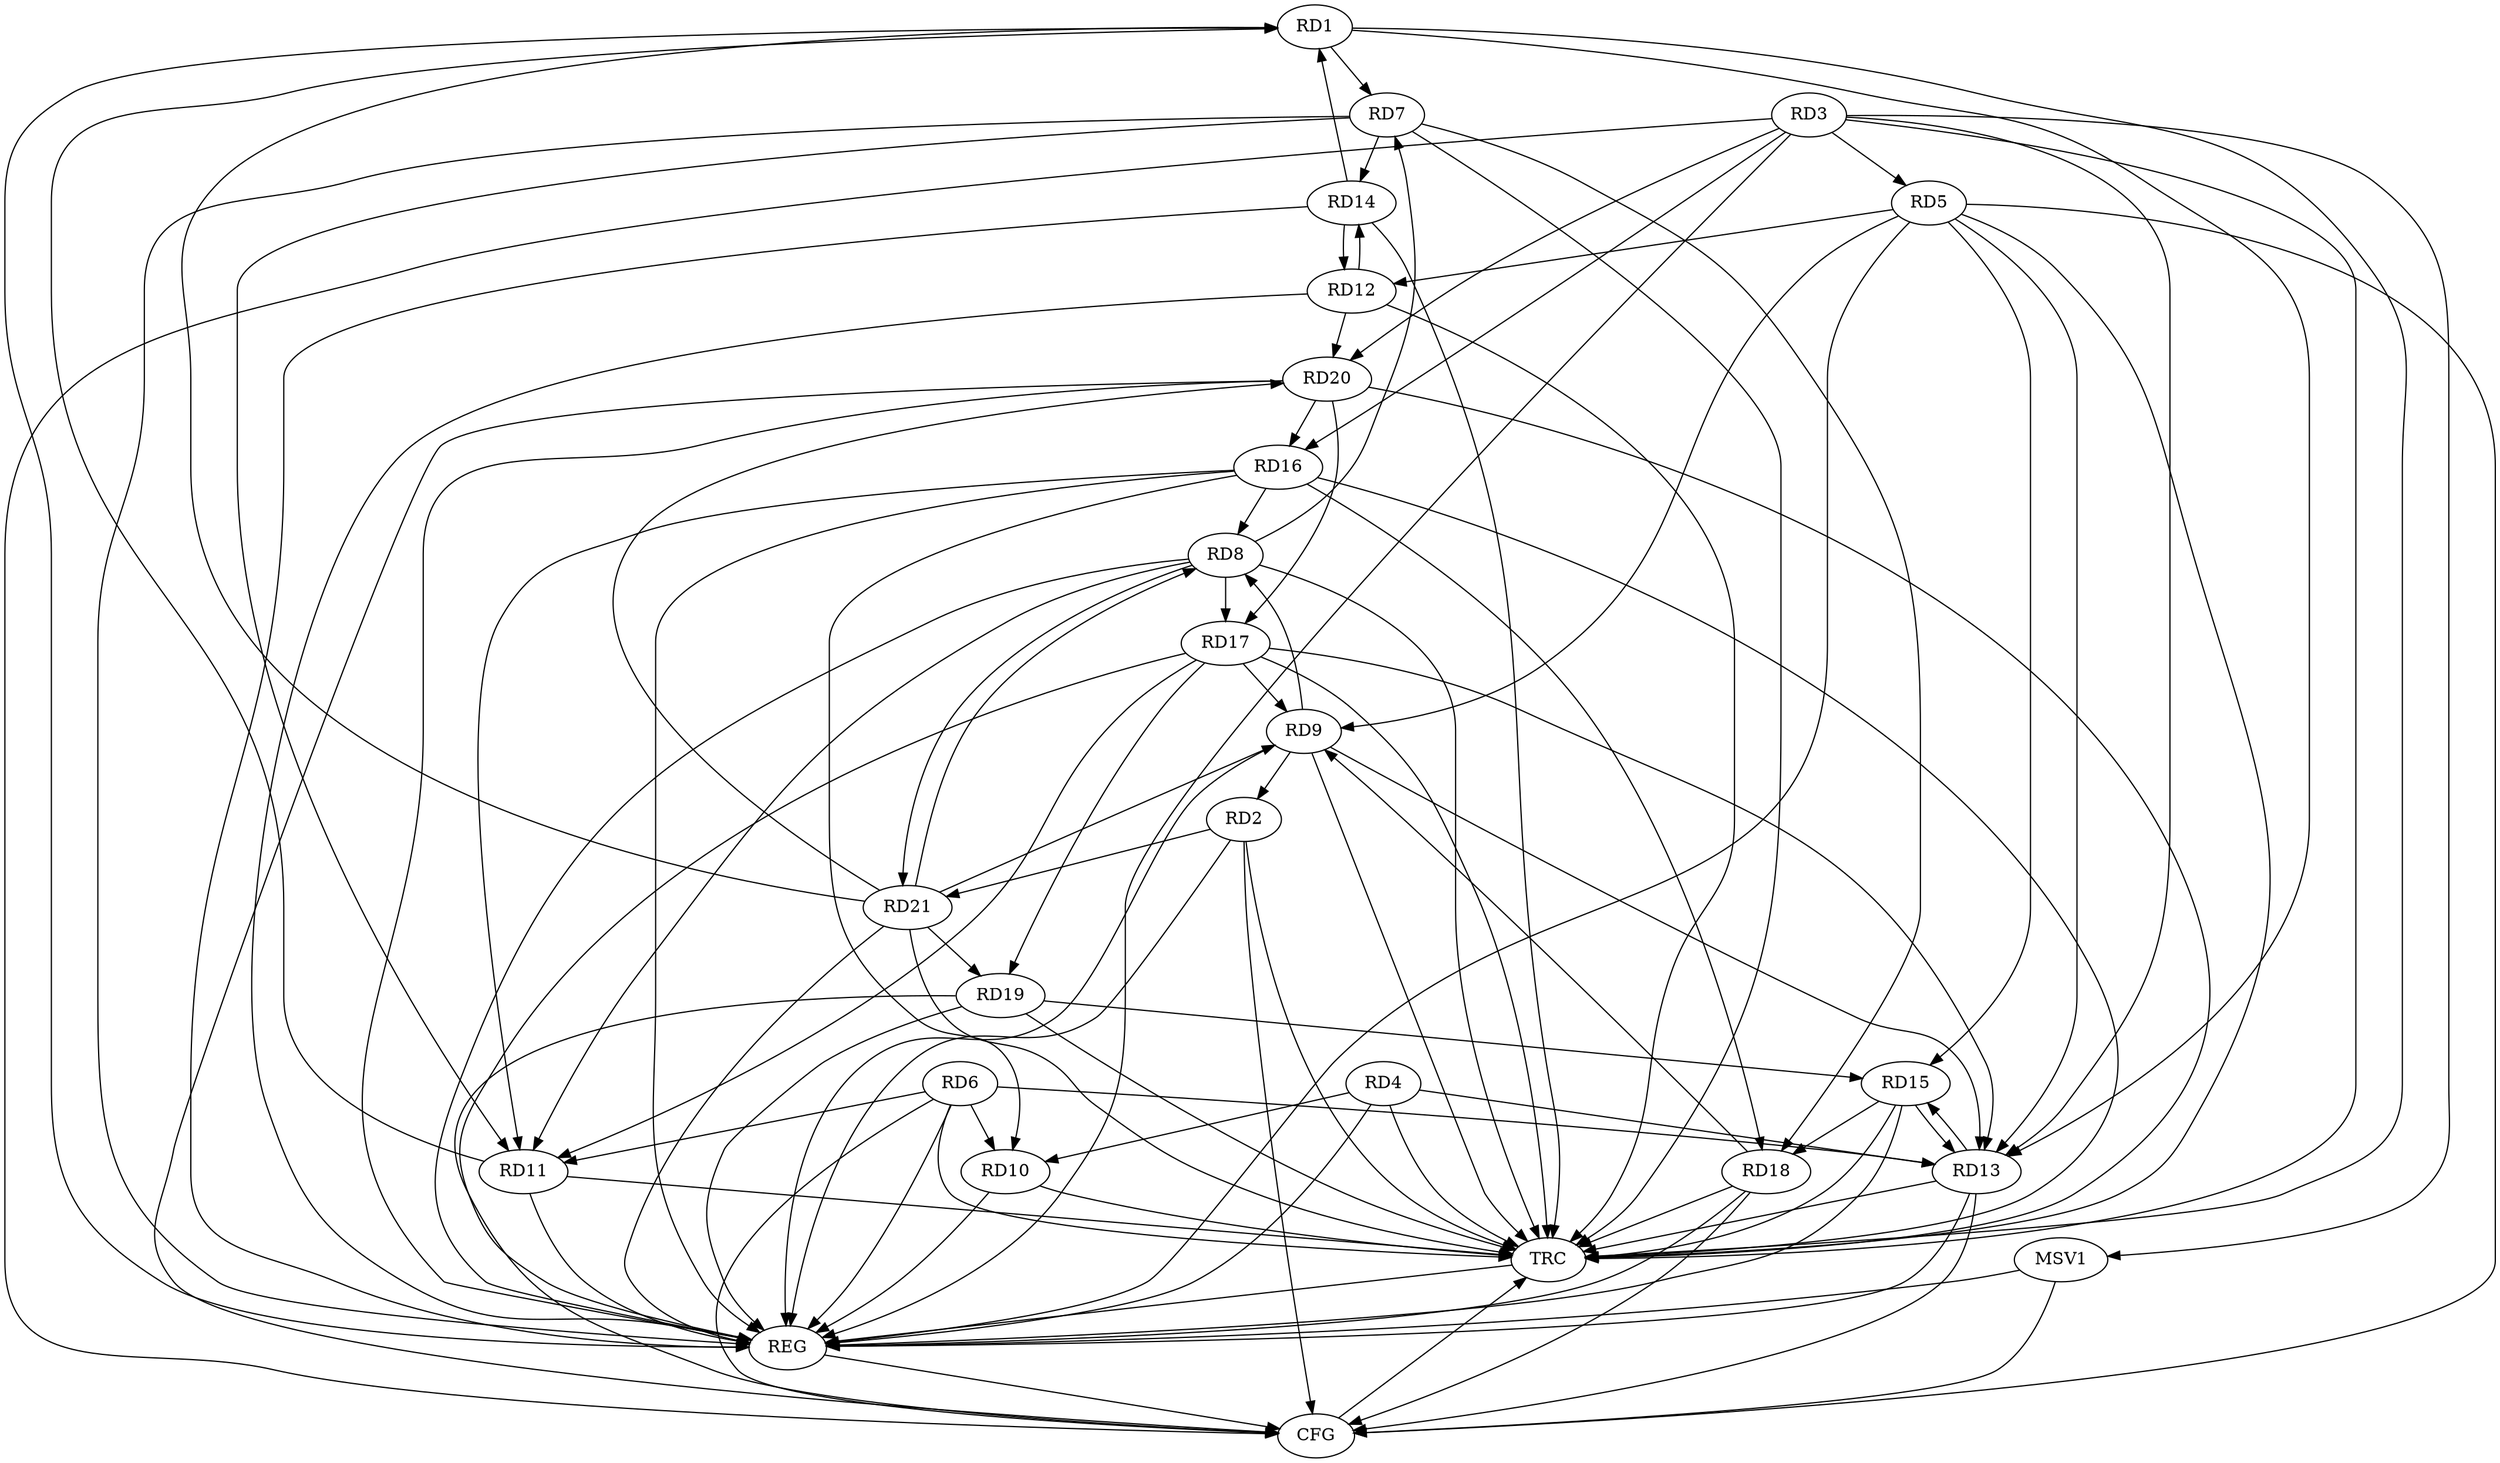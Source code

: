 strict digraph G {
  RD1 [ label="RD1" ];
  RD2 [ label="RD2" ];
  RD3 [ label="RD3" ];
  RD4 [ label="RD4" ];
  RD5 [ label="RD5" ];
  RD6 [ label="RD6" ];
  RD7 [ label="RD7" ];
  RD8 [ label="RD8" ];
  RD9 [ label="RD9" ];
  RD10 [ label="RD10" ];
  RD11 [ label="RD11" ];
  RD12 [ label="RD12" ];
  RD13 [ label="RD13" ];
  RD14 [ label="RD14" ];
  RD15 [ label="RD15" ];
  RD16 [ label="RD16" ];
  RD17 [ label="RD17" ];
  RD18 [ label="RD18" ];
  RD19 [ label="RD19" ];
  RD20 [ label="RD20" ];
  RD21 [ label="RD21" ];
  REG [ label="REG" ];
  CFG [ label="CFG" ];
  TRC [ label="TRC" ];
  MSV1 [ label="MSV1" ];
  RD1 -> RD7;
  RD11 -> RD1;
  RD1 -> RD13;
  RD14 -> RD1;
  RD21 -> RD1;
  RD9 -> RD2;
  RD2 -> RD21;
  RD3 -> RD5;
  RD3 -> RD13;
  RD3 -> RD16;
  RD3 -> RD20;
  RD4 -> RD10;
  RD4 -> RD13;
  RD5 -> RD9;
  RD5 -> RD12;
  RD5 -> RD13;
  RD5 -> RD15;
  RD6 -> RD10;
  RD6 -> RD11;
  RD6 -> RD13;
  RD8 -> RD7;
  RD7 -> RD11;
  RD7 -> RD14;
  RD7 -> RD18;
  RD9 -> RD8;
  RD8 -> RD11;
  RD16 -> RD8;
  RD8 -> RD17;
  RD8 -> RD21;
  RD21 -> RD8;
  RD9 -> RD13;
  RD17 -> RD9;
  RD18 -> RD9;
  RD21 -> RD9;
  RD16 -> RD10;
  RD16 -> RD11;
  RD17 -> RD11;
  RD12 -> RD14;
  RD14 -> RD12;
  RD12 -> RD20;
  RD13 -> RD15;
  RD15 -> RD13;
  RD17 -> RD13;
  RD15 -> RD18;
  RD19 -> RD15;
  RD16 -> RD18;
  RD20 -> RD16;
  RD17 -> RD19;
  RD20 -> RD17;
  RD21 -> RD19;
  RD21 -> RD20;
  RD1 -> REG;
  RD2 -> REG;
  RD3 -> REG;
  RD4 -> REG;
  RD5 -> REG;
  RD6 -> REG;
  RD7 -> REG;
  RD8 -> REG;
  RD9 -> REG;
  RD10 -> REG;
  RD11 -> REG;
  RD12 -> REG;
  RD13 -> REG;
  RD14 -> REG;
  RD15 -> REG;
  RD16 -> REG;
  RD17 -> REG;
  RD18 -> REG;
  RD19 -> REG;
  RD20 -> REG;
  RD21 -> REG;
  RD2 -> CFG;
  RD6 -> CFG;
  RD13 -> CFG;
  RD3 -> CFG;
  RD5 -> CFG;
  RD18 -> CFG;
  RD20 -> CFG;
  RD19 -> CFG;
  REG -> CFG;
  RD1 -> TRC;
  RD2 -> TRC;
  RD3 -> TRC;
  RD4 -> TRC;
  RD5 -> TRC;
  RD6 -> TRC;
  RD7 -> TRC;
  RD8 -> TRC;
  RD9 -> TRC;
  RD10 -> TRC;
  RD11 -> TRC;
  RD12 -> TRC;
  RD13 -> TRC;
  RD14 -> TRC;
  RD15 -> TRC;
  RD16 -> TRC;
  RD17 -> TRC;
  RD18 -> TRC;
  RD19 -> TRC;
  RD20 -> TRC;
  RD21 -> TRC;
  CFG -> TRC;
  TRC -> REG;
  RD3 -> MSV1;
  MSV1 -> REG;
  MSV1 -> CFG;
}
